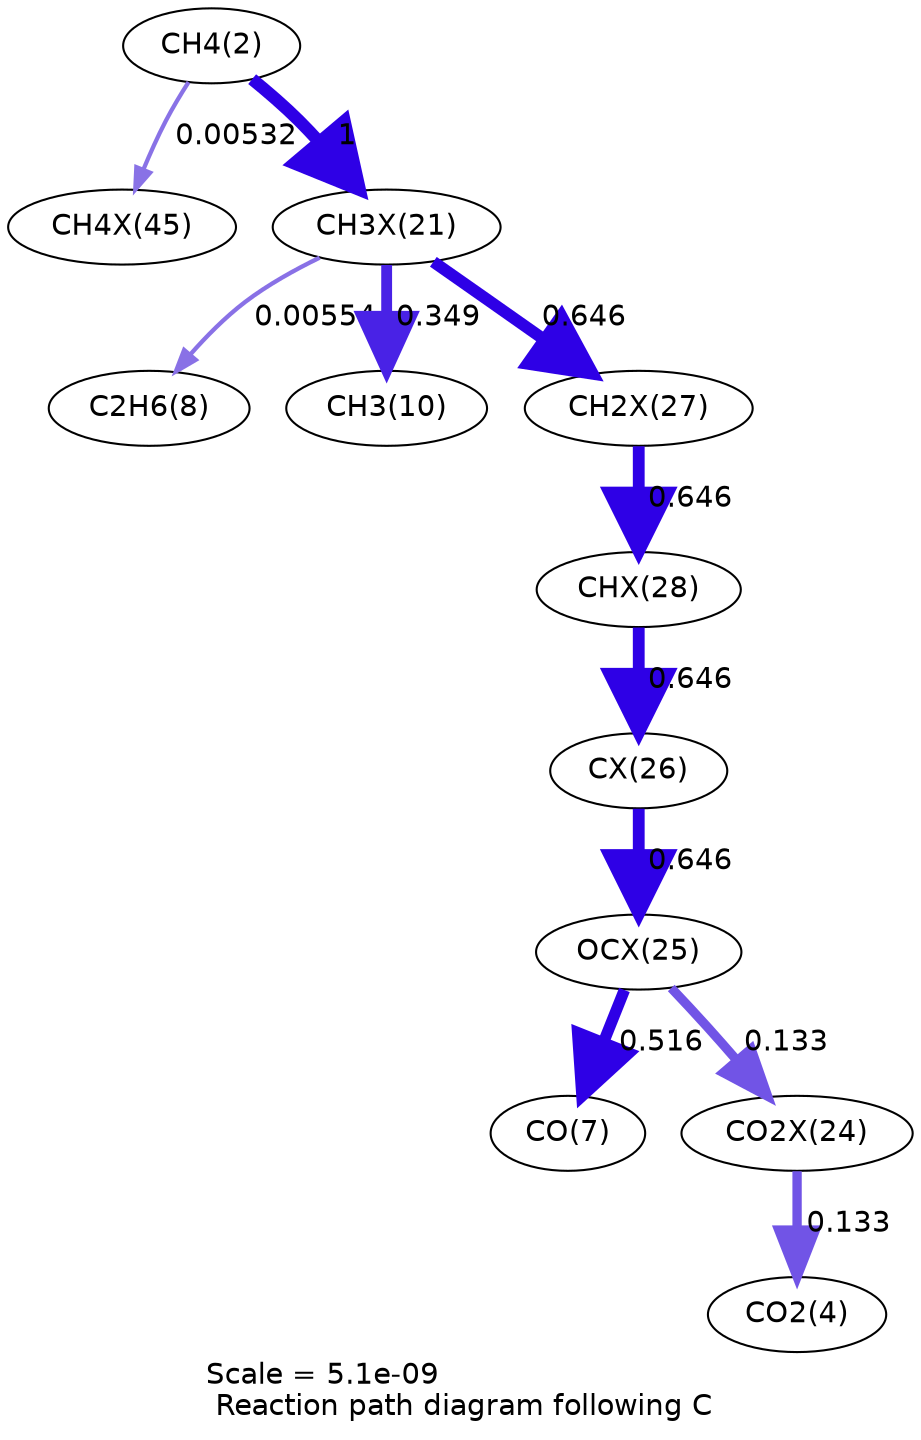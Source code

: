 digraph reaction_paths {
center=1;
s4 -> s71[fontname="Helvetica", penwidth=2.05, arrowsize=1.02, color="0.7, 0.505, 0.9"
, label=" 0.00532"];
s4 -> s63[fontname="Helvetica", penwidth=6, arrowsize=3, color="0.7, 1.5, 0.9"
, label=" 1"];
s63 -> s10[fontname="Helvetica", penwidth=2.08, arrowsize=1.04, color="0.7, 0.506, 0.9"
, label=" 0.00554"];
s63 -> s12[fontname="Helvetica", penwidth=5.21, arrowsize=2.6, color="0.7, 0.849, 0.9"
, label=" 0.349"];
s63 -> s69[fontname="Helvetica", penwidth=5.67, arrowsize=2.84, color="0.7, 1.15, 0.9"
, label=" 0.646"];
s69 -> s70[fontname="Helvetica", penwidth=5.67, arrowsize=2.84, color="0.7, 1.15, 0.9"
, label=" 0.646"];
s70 -> s68[fontname="Helvetica", penwidth=5.67, arrowsize=2.84, color="0.7, 1.15, 0.9"
, label=" 0.646"];
s68 -> s67[fontname="Helvetica", penwidth=5.67, arrowsize=2.84, color="0.7, 1.15, 0.9"
, label=" 0.646"];
s67 -> s9[fontname="Helvetica", penwidth=5.5, arrowsize=2.75, color="0.7, 1.02, 0.9"
, label=" 0.516"];
s67 -> s66[fontname="Helvetica", penwidth=4.48, arrowsize=2.24, color="0.7, 0.633, 0.9"
, label=" 0.133"];
s66 -> s6[fontname="Helvetica", penwidth=4.48, arrowsize=2.24, color="0.7, 0.633, 0.9"
, label=" 0.133"];
s4 [ fontname="Helvetica", label="CH4(2)"];
s6 [ fontname="Helvetica", label="CO2(4)"];
s9 [ fontname="Helvetica", label="CO(7)"];
s10 [ fontname="Helvetica", label="C2H6(8)"];
s12 [ fontname="Helvetica", label="CH3(10)"];
s63 [ fontname="Helvetica", label="CH3X(21)"];
s66 [ fontname="Helvetica", label="CO2X(24)"];
s67 [ fontname="Helvetica", label="OCX(25)"];
s68 [ fontname="Helvetica", label="CX(26)"];
s69 [ fontname="Helvetica", label="CH2X(27)"];
s70 [ fontname="Helvetica", label="CHX(28)"];
s71 [ fontname="Helvetica", label="CH4X(45)"];
 label = "Scale = 5.1e-09\l Reaction path diagram following C";
 fontname = "Helvetica";
}
